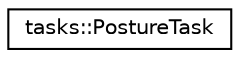 digraph "Graphical Class Hierarchy"
{
  edge [fontname="Helvetica",fontsize="10",labelfontname="Helvetica",labelfontsize="10"];
  node [fontname="Helvetica",fontsize="10",shape=record];
  rankdir="LR";
  Node0 [label="tasks::PostureTask",height=0.2,width=0.4,color="black", fillcolor="white", style="filled",URL="$classtasks_1_1PostureTask.html"];
}
